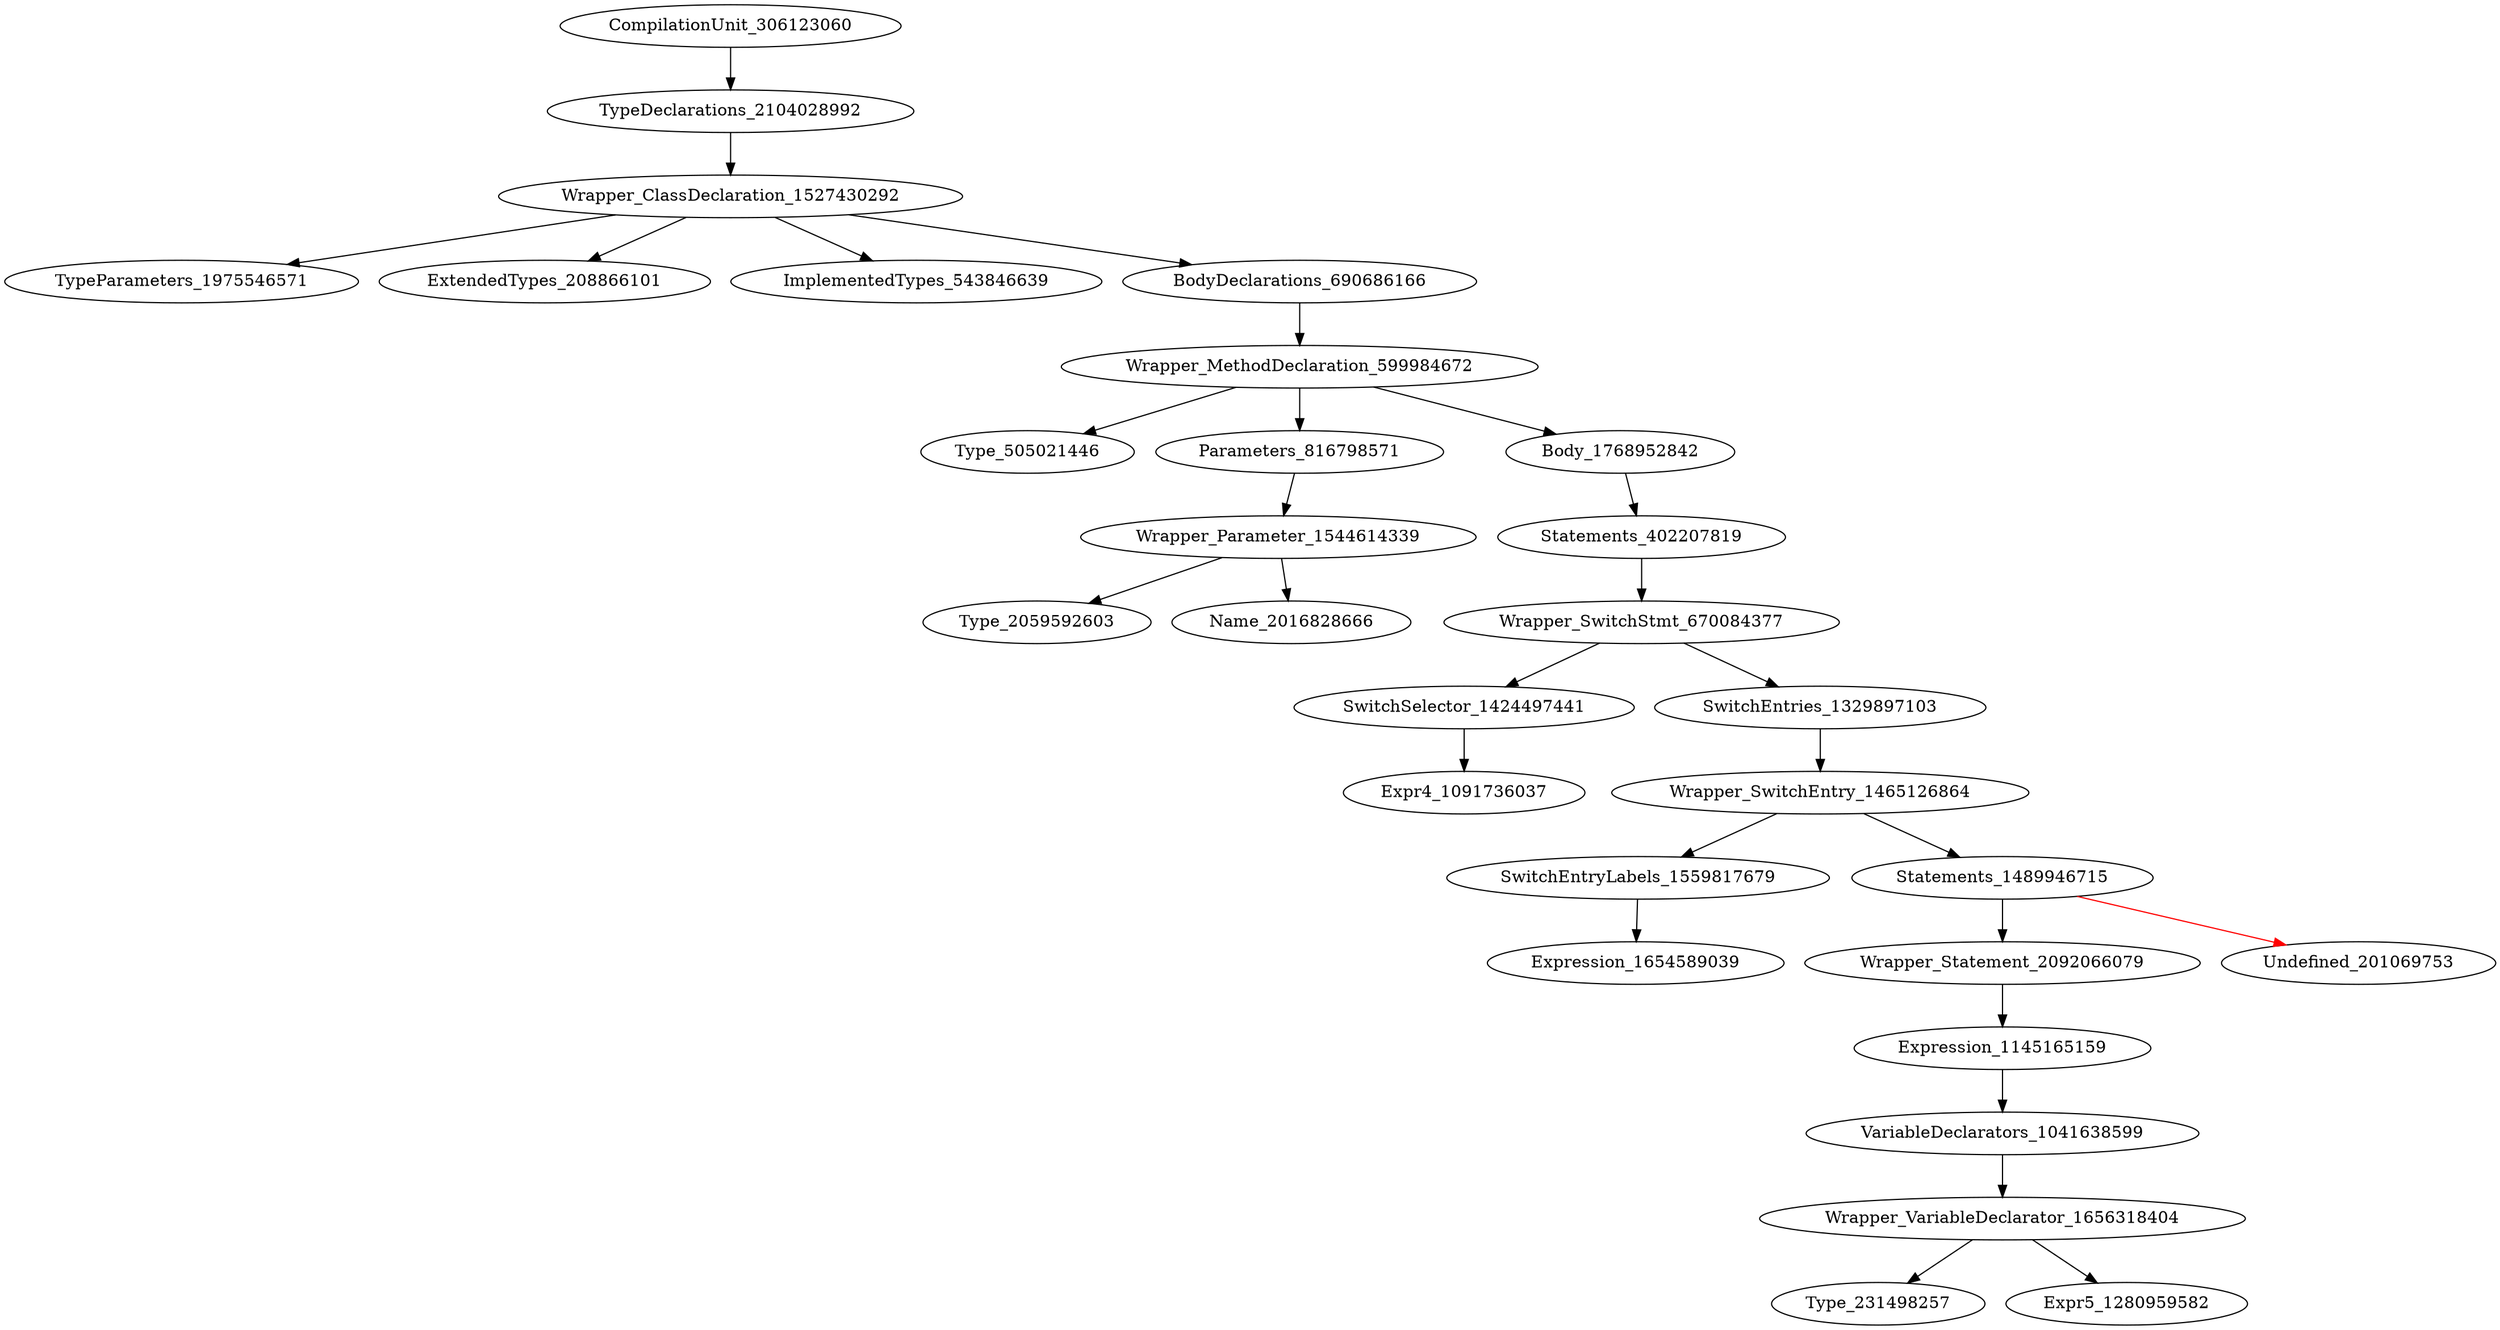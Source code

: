 digraph {
CompilationUnit_306123060 -> TypeDeclarations_2104028992
TypeDeclarations_2104028992 -> Wrapper_ClassDeclaration_1527430292
Wrapper_ClassDeclaration_1527430292 -> TypeParameters_1975546571
Wrapper_ClassDeclaration_1527430292 -> ExtendedTypes_208866101
Wrapper_ClassDeclaration_1527430292 -> ImplementedTypes_543846639
Wrapper_ClassDeclaration_1527430292 -> BodyDeclarations_690686166
BodyDeclarations_690686166 -> Wrapper_MethodDeclaration_599984672
Wrapper_MethodDeclaration_599984672 -> Type_505021446
Wrapper_MethodDeclaration_599984672 -> Parameters_816798571
Wrapper_MethodDeclaration_599984672 -> Body_1768952842
Parameters_816798571 -> Wrapper_Parameter_1544614339
Body_1768952842 -> Statements_402207819
Wrapper_Parameter_1544614339 -> Type_2059592603
Wrapper_Parameter_1544614339 -> Name_2016828666
Statements_402207819 -> Wrapper_SwitchStmt_670084377
Wrapper_SwitchStmt_670084377 -> SwitchSelector_1424497441
Wrapper_SwitchStmt_670084377 -> SwitchEntries_1329897103
SwitchSelector_1424497441 -> Expr4_1091736037
SwitchEntries_1329897103 -> Wrapper_SwitchEntry_1465126864
Wrapper_SwitchEntry_1465126864 -> SwitchEntryLabels_1559817679
Wrapper_SwitchEntry_1465126864 -> Statements_1489946715
SwitchEntryLabels_1559817679 -> Expression_1654589039
Statements_1489946715 -> Wrapper_Statement_2092066079
Statements_1489946715 -> Undefined_201069753 [color = red] 
Wrapper_Statement_2092066079 -> Expression_1145165159
Expression_1145165159 -> VariableDeclarators_1041638599
VariableDeclarators_1041638599 -> Wrapper_VariableDeclarator_1656318404
Wrapper_VariableDeclarator_1656318404 -> Type_231498257
Wrapper_VariableDeclarator_1656318404 -> Expr5_1280959582
}